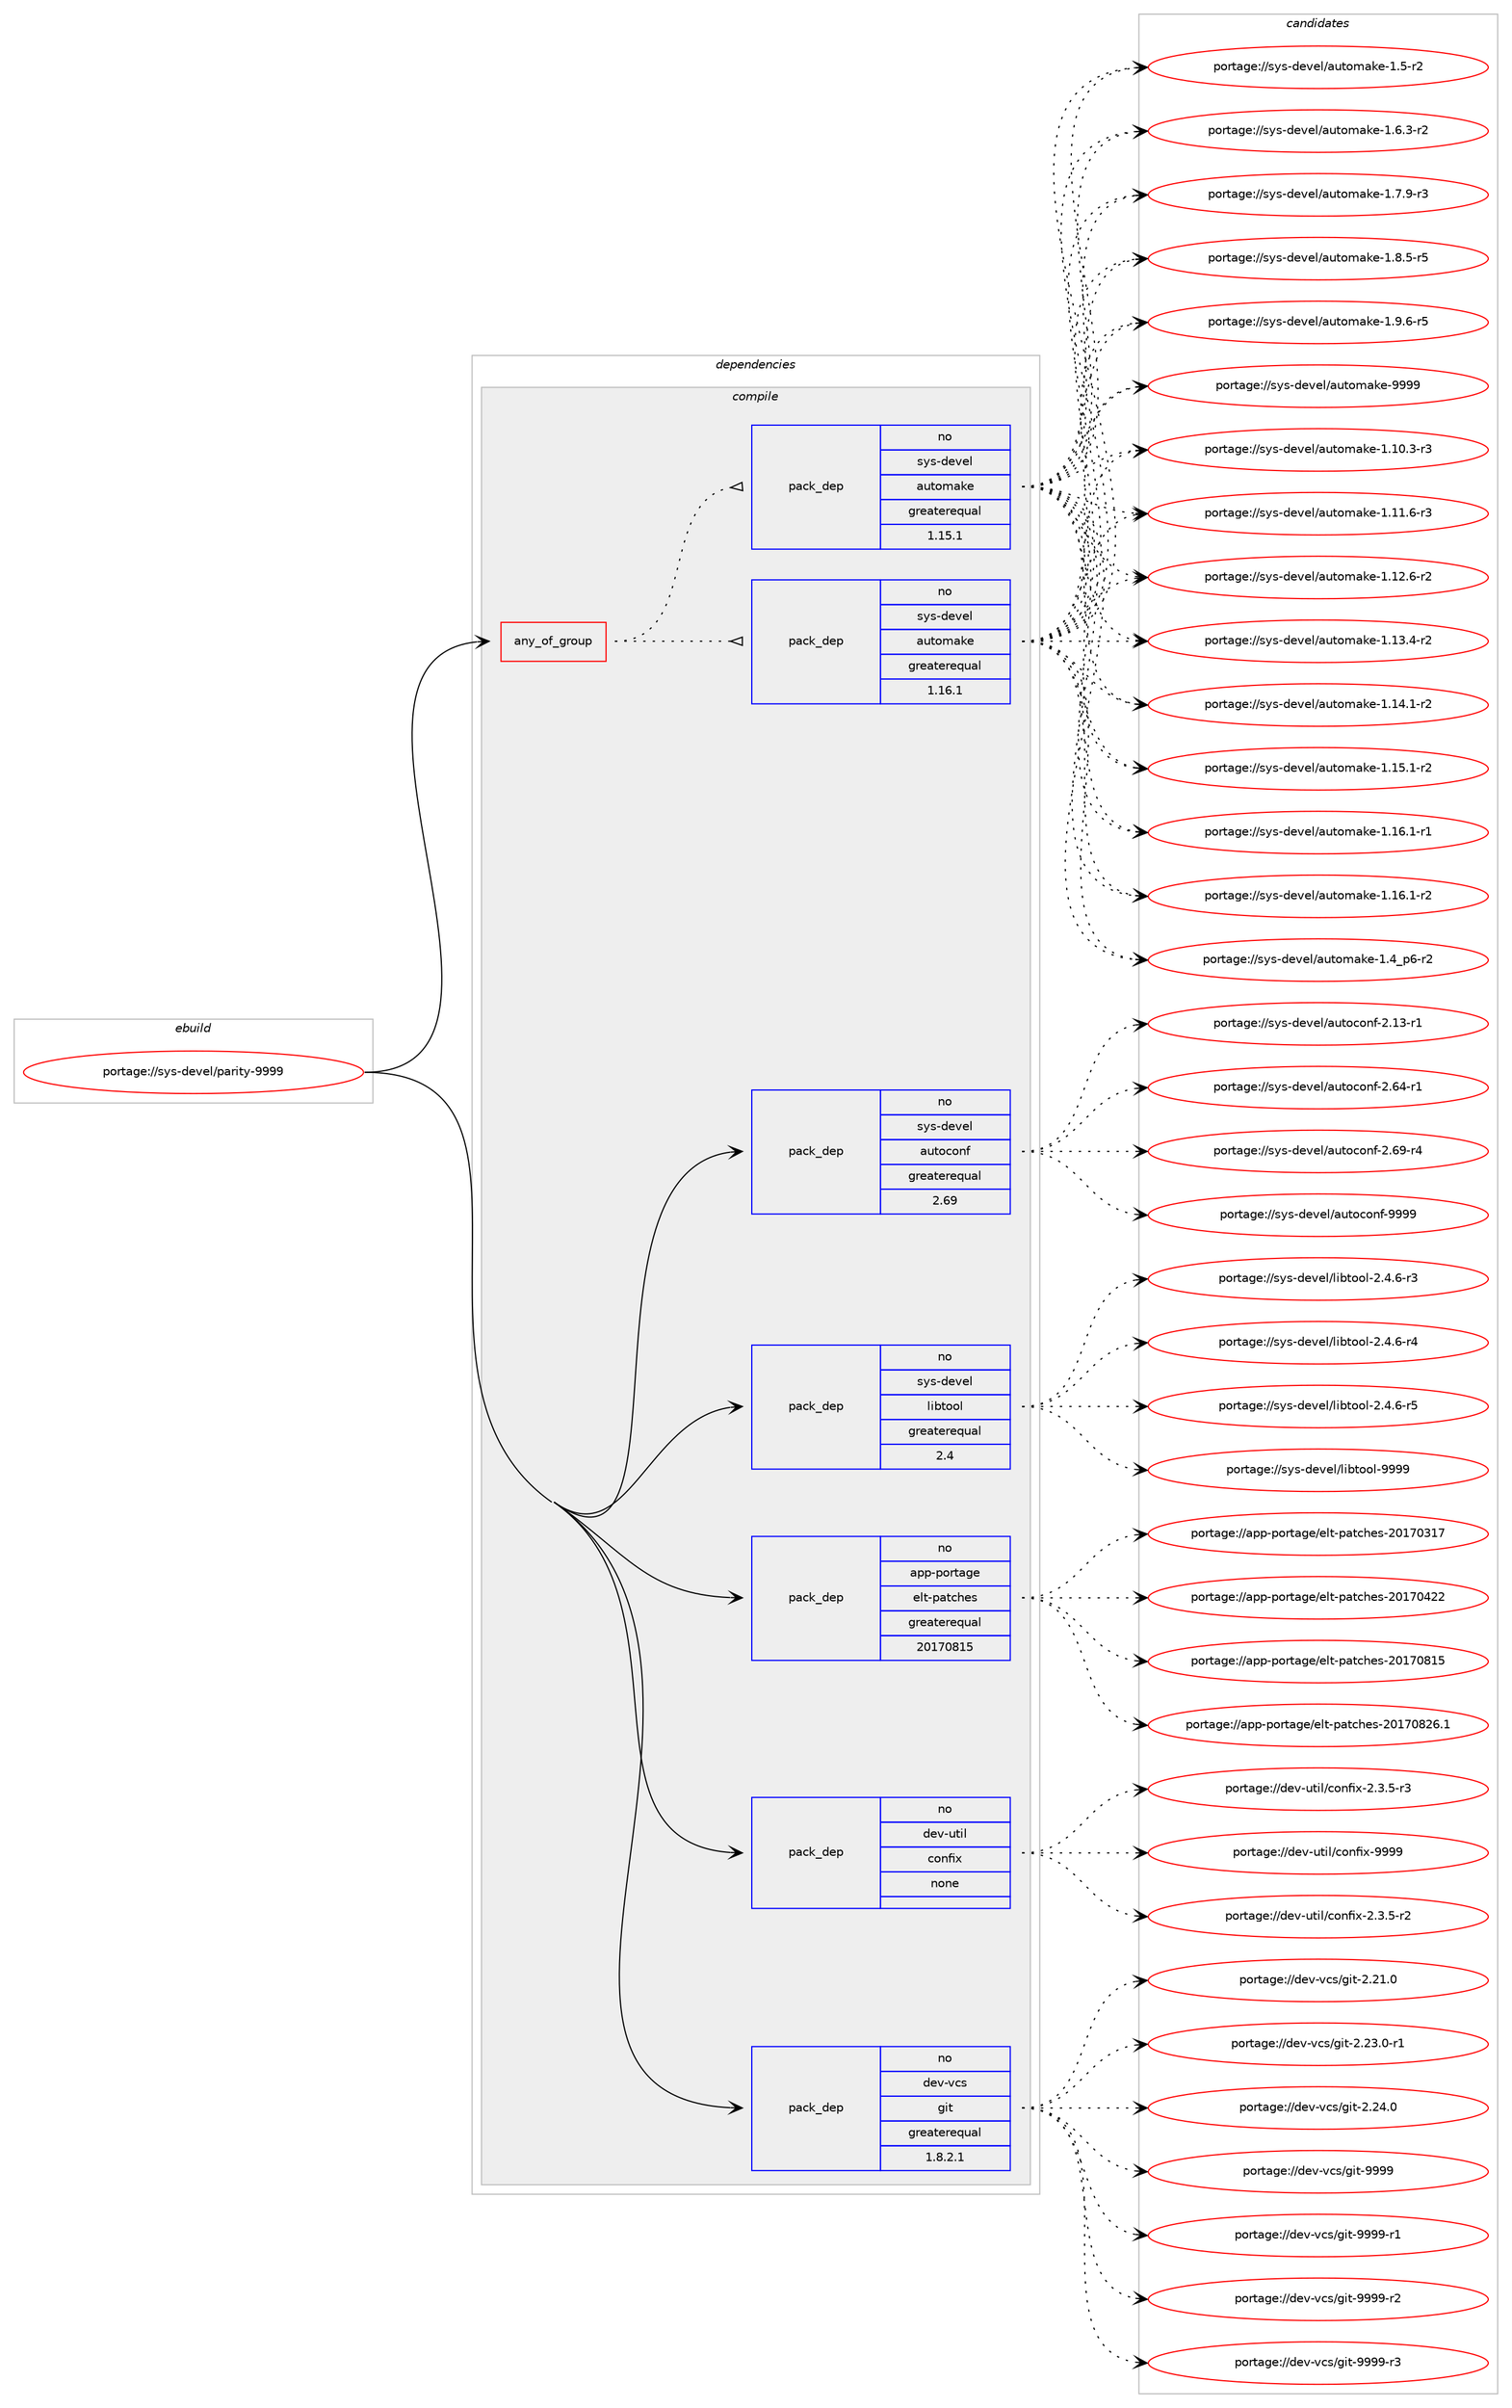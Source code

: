digraph prolog {

# *************
# Graph options
# *************

newrank=true;
concentrate=true;
compound=true;
graph [rankdir=LR,fontname=Helvetica,fontsize=10,ranksep=1.5];#, ranksep=2.5, nodesep=0.2];
edge  [arrowhead=vee];
node  [fontname=Helvetica,fontsize=10];

# **********
# The ebuild
# **********

subgraph cluster_leftcol {
color=gray;
rank=same;
label=<<i>ebuild</i>>;
id [label="portage://sys-devel/parity-9999", color=red, width=4, href="../sys-devel/parity-9999.svg"];
}

# ****************
# The dependencies
# ****************

subgraph cluster_midcol {
color=gray;
label=<<i>dependencies</i>>;
subgraph cluster_compile {
fillcolor="#eeeeee";
style=filled;
label=<<i>compile</i>>;
subgraph any6850 {
dependency424100 [label=<<TABLE BORDER="0" CELLBORDER="1" CELLSPACING="0" CELLPADDING="4"><TR><TD CELLPADDING="10">any_of_group</TD></TR></TABLE>>, shape=none, color=red];subgraph pack314345 {
dependency424101 [label=<<TABLE BORDER="0" CELLBORDER="1" CELLSPACING="0" CELLPADDING="4" WIDTH="220"><TR><TD ROWSPAN="6" CELLPADDING="30">pack_dep</TD></TR><TR><TD WIDTH="110">no</TD></TR><TR><TD>sys-devel</TD></TR><TR><TD>automake</TD></TR><TR><TD>greaterequal</TD></TR><TR><TD>1.16.1</TD></TR></TABLE>>, shape=none, color=blue];
}
dependency424100:e -> dependency424101:w [weight=20,style="dotted",arrowhead="oinv"];
subgraph pack314346 {
dependency424102 [label=<<TABLE BORDER="0" CELLBORDER="1" CELLSPACING="0" CELLPADDING="4" WIDTH="220"><TR><TD ROWSPAN="6" CELLPADDING="30">pack_dep</TD></TR><TR><TD WIDTH="110">no</TD></TR><TR><TD>sys-devel</TD></TR><TR><TD>automake</TD></TR><TR><TD>greaterequal</TD></TR><TR><TD>1.15.1</TD></TR></TABLE>>, shape=none, color=blue];
}
dependency424100:e -> dependency424102:w [weight=20,style="dotted",arrowhead="oinv"];
}
id:e -> dependency424100:w [weight=20,style="solid",arrowhead="vee"];
subgraph pack314347 {
dependency424103 [label=<<TABLE BORDER="0" CELLBORDER="1" CELLSPACING="0" CELLPADDING="4" WIDTH="220"><TR><TD ROWSPAN="6" CELLPADDING="30">pack_dep</TD></TR><TR><TD WIDTH="110">no</TD></TR><TR><TD>app-portage</TD></TR><TR><TD>elt-patches</TD></TR><TR><TD>greaterequal</TD></TR><TR><TD>20170815</TD></TR></TABLE>>, shape=none, color=blue];
}
id:e -> dependency424103:w [weight=20,style="solid",arrowhead="vee"];
subgraph pack314348 {
dependency424104 [label=<<TABLE BORDER="0" CELLBORDER="1" CELLSPACING="0" CELLPADDING="4" WIDTH="220"><TR><TD ROWSPAN="6" CELLPADDING="30">pack_dep</TD></TR><TR><TD WIDTH="110">no</TD></TR><TR><TD>dev-util</TD></TR><TR><TD>confix</TD></TR><TR><TD>none</TD></TR><TR><TD></TD></TR></TABLE>>, shape=none, color=blue];
}
id:e -> dependency424104:w [weight=20,style="solid",arrowhead="vee"];
subgraph pack314349 {
dependency424105 [label=<<TABLE BORDER="0" CELLBORDER="1" CELLSPACING="0" CELLPADDING="4" WIDTH="220"><TR><TD ROWSPAN="6" CELLPADDING="30">pack_dep</TD></TR><TR><TD WIDTH="110">no</TD></TR><TR><TD>dev-vcs</TD></TR><TR><TD>git</TD></TR><TR><TD>greaterequal</TD></TR><TR><TD>1.8.2.1</TD></TR></TABLE>>, shape=none, color=blue];
}
id:e -> dependency424105:w [weight=20,style="solid",arrowhead="vee"];
subgraph pack314350 {
dependency424106 [label=<<TABLE BORDER="0" CELLBORDER="1" CELLSPACING="0" CELLPADDING="4" WIDTH="220"><TR><TD ROWSPAN="6" CELLPADDING="30">pack_dep</TD></TR><TR><TD WIDTH="110">no</TD></TR><TR><TD>sys-devel</TD></TR><TR><TD>autoconf</TD></TR><TR><TD>greaterequal</TD></TR><TR><TD>2.69</TD></TR></TABLE>>, shape=none, color=blue];
}
id:e -> dependency424106:w [weight=20,style="solid",arrowhead="vee"];
subgraph pack314351 {
dependency424107 [label=<<TABLE BORDER="0" CELLBORDER="1" CELLSPACING="0" CELLPADDING="4" WIDTH="220"><TR><TD ROWSPAN="6" CELLPADDING="30">pack_dep</TD></TR><TR><TD WIDTH="110">no</TD></TR><TR><TD>sys-devel</TD></TR><TR><TD>libtool</TD></TR><TR><TD>greaterequal</TD></TR><TR><TD>2.4</TD></TR></TABLE>>, shape=none, color=blue];
}
id:e -> dependency424107:w [weight=20,style="solid",arrowhead="vee"];
}
subgraph cluster_compileandrun {
fillcolor="#eeeeee";
style=filled;
label=<<i>compile and run</i>>;
}
subgraph cluster_run {
fillcolor="#eeeeee";
style=filled;
label=<<i>run</i>>;
}
}

# **************
# The candidates
# **************

subgraph cluster_choices {
rank=same;
color=gray;
label=<<i>candidates</i>>;

subgraph choice314345 {
color=black;
nodesep=1;
choiceportage11512111545100101118101108479711711611110997107101454946494846514511451 [label="portage://sys-devel/automake-1.10.3-r3", color=red, width=4,href="../sys-devel/automake-1.10.3-r3.svg"];
choiceportage11512111545100101118101108479711711611110997107101454946494946544511451 [label="portage://sys-devel/automake-1.11.6-r3", color=red, width=4,href="../sys-devel/automake-1.11.6-r3.svg"];
choiceportage11512111545100101118101108479711711611110997107101454946495046544511450 [label="portage://sys-devel/automake-1.12.6-r2", color=red, width=4,href="../sys-devel/automake-1.12.6-r2.svg"];
choiceportage11512111545100101118101108479711711611110997107101454946495146524511450 [label="portage://sys-devel/automake-1.13.4-r2", color=red, width=4,href="../sys-devel/automake-1.13.4-r2.svg"];
choiceportage11512111545100101118101108479711711611110997107101454946495246494511450 [label="portage://sys-devel/automake-1.14.1-r2", color=red, width=4,href="../sys-devel/automake-1.14.1-r2.svg"];
choiceportage11512111545100101118101108479711711611110997107101454946495346494511450 [label="portage://sys-devel/automake-1.15.1-r2", color=red, width=4,href="../sys-devel/automake-1.15.1-r2.svg"];
choiceportage11512111545100101118101108479711711611110997107101454946495446494511449 [label="portage://sys-devel/automake-1.16.1-r1", color=red, width=4,href="../sys-devel/automake-1.16.1-r1.svg"];
choiceportage11512111545100101118101108479711711611110997107101454946495446494511450 [label="portage://sys-devel/automake-1.16.1-r2", color=red, width=4,href="../sys-devel/automake-1.16.1-r2.svg"];
choiceportage115121115451001011181011084797117116111109971071014549465295112544511450 [label="portage://sys-devel/automake-1.4_p6-r2", color=red, width=4,href="../sys-devel/automake-1.4_p6-r2.svg"];
choiceportage11512111545100101118101108479711711611110997107101454946534511450 [label="portage://sys-devel/automake-1.5-r2", color=red, width=4,href="../sys-devel/automake-1.5-r2.svg"];
choiceportage115121115451001011181011084797117116111109971071014549465446514511450 [label="portage://sys-devel/automake-1.6.3-r2", color=red, width=4,href="../sys-devel/automake-1.6.3-r2.svg"];
choiceportage115121115451001011181011084797117116111109971071014549465546574511451 [label="portage://sys-devel/automake-1.7.9-r3", color=red, width=4,href="../sys-devel/automake-1.7.9-r3.svg"];
choiceportage115121115451001011181011084797117116111109971071014549465646534511453 [label="portage://sys-devel/automake-1.8.5-r5", color=red, width=4,href="../sys-devel/automake-1.8.5-r5.svg"];
choiceportage115121115451001011181011084797117116111109971071014549465746544511453 [label="portage://sys-devel/automake-1.9.6-r5", color=red, width=4,href="../sys-devel/automake-1.9.6-r5.svg"];
choiceportage115121115451001011181011084797117116111109971071014557575757 [label="portage://sys-devel/automake-9999", color=red, width=4,href="../sys-devel/automake-9999.svg"];
dependency424101:e -> choiceportage11512111545100101118101108479711711611110997107101454946494846514511451:w [style=dotted,weight="100"];
dependency424101:e -> choiceportage11512111545100101118101108479711711611110997107101454946494946544511451:w [style=dotted,weight="100"];
dependency424101:e -> choiceportage11512111545100101118101108479711711611110997107101454946495046544511450:w [style=dotted,weight="100"];
dependency424101:e -> choiceportage11512111545100101118101108479711711611110997107101454946495146524511450:w [style=dotted,weight="100"];
dependency424101:e -> choiceportage11512111545100101118101108479711711611110997107101454946495246494511450:w [style=dotted,weight="100"];
dependency424101:e -> choiceportage11512111545100101118101108479711711611110997107101454946495346494511450:w [style=dotted,weight="100"];
dependency424101:e -> choiceportage11512111545100101118101108479711711611110997107101454946495446494511449:w [style=dotted,weight="100"];
dependency424101:e -> choiceportage11512111545100101118101108479711711611110997107101454946495446494511450:w [style=dotted,weight="100"];
dependency424101:e -> choiceportage115121115451001011181011084797117116111109971071014549465295112544511450:w [style=dotted,weight="100"];
dependency424101:e -> choiceportage11512111545100101118101108479711711611110997107101454946534511450:w [style=dotted,weight="100"];
dependency424101:e -> choiceportage115121115451001011181011084797117116111109971071014549465446514511450:w [style=dotted,weight="100"];
dependency424101:e -> choiceportage115121115451001011181011084797117116111109971071014549465546574511451:w [style=dotted,weight="100"];
dependency424101:e -> choiceportage115121115451001011181011084797117116111109971071014549465646534511453:w [style=dotted,weight="100"];
dependency424101:e -> choiceportage115121115451001011181011084797117116111109971071014549465746544511453:w [style=dotted,weight="100"];
dependency424101:e -> choiceportage115121115451001011181011084797117116111109971071014557575757:w [style=dotted,weight="100"];
}
subgraph choice314346 {
color=black;
nodesep=1;
choiceportage11512111545100101118101108479711711611110997107101454946494846514511451 [label="portage://sys-devel/automake-1.10.3-r3", color=red, width=4,href="../sys-devel/automake-1.10.3-r3.svg"];
choiceportage11512111545100101118101108479711711611110997107101454946494946544511451 [label="portage://sys-devel/automake-1.11.6-r3", color=red, width=4,href="../sys-devel/automake-1.11.6-r3.svg"];
choiceportage11512111545100101118101108479711711611110997107101454946495046544511450 [label="portage://sys-devel/automake-1.12.6-r2", color=red, width=4,href="../sys-devel/automake-1.12.6-r2.svg"];
choiceportage11512111545100101118101108479711711611110997107101454946495146524511450 [label="portage://sys-devel/automake-1.13.4-r2", color=red, width=4,href="../sys-devel/automake-1.13.4-r2.svg"];
choiceportage11512111545100101118101108479711711611110997107101454946495246494511450 [label="portage://sys-devel/automake-1.14.1-r2", color=red, width=4,href="../sys-devel/automake-1.14.1-r2.svg"];
choiceportage11512111545100101118101108479711711611110997107101454946495346494511450 [label="portage://sys-devel/automake-1.15.1-r2", color=red, width=4,href="../sys-devel/automake-1.15.1-r2.svg"];
choiceportage11512111545100101118101108479711711611110997107101454946495446494511449 [label="portage://sys-devel/automake-1.16.1-r1", color=red, width=4,href="../sys-devel/automake-1.16.1-r1.svg"];
choiceportage11512111545100101118101108479711711611110997107101454946495446494511450 [label="portage://sys-devel/automake-1.16.1-r2", color=red, width=4,href="../sys-devel/automake-1.16.1-r2.svg"];
choiceportage115121115451001011181011084797117116111109971071014549465295112544511450 [label="portage://sys-devel/automake-1.4_p6-r2", color=red, width=4,href="../sys-devel/automake-1.4_p6-r2.svg"];
choiceportage11512111545100101118101108479711711611110997107101454946534511450 [label="portage://sys-devel/automake-1.5-r2", color=red, width=4,href="../sys-devel/automake-1.5-r2.svg"];
choiceportage115121115451001011181011084797117116111109971071014549465446514511450 [label="portage://sys-devel/automake-1.6.3-r2", color=red, width=4,href="../sys-devel/automake-1.6.3-r2.svg"];
choiceportage115121115451001011181011084797117116111109971071014549465546574511451 [label="portage://sys-devel/automake-1.7.9-r3", color=red, width=4,href="../sys-devel/automake-1.7.9-r3.svg"];
choiceportage115121115451001011181011084797117116111109971071014549465646534511453 [label="portage://sys-devel/automake-1.8.5-r5", color=red, width=4,href="../sys-devel/automake-1.8.5-r5.svg"];
choiceportage115121115451001011181011084797117116111109971071014549465746544511453 [label="portage://sys-devel/automake-1.9.6-r5", color=red, width=4,href="../sys-devel/automake-1.9.6-r5.svg"];
choiceportage115121115451001011181011084797117116111109971071014557575757 [label="portage://sys-devel/automake-9999", color=red, width=4,href="../sys-devel/automake-9999.svg"];
dependency424102:e -> choiceportage11512111545100101118101108479711711611110997107101454946494846514511451:w [style=dotted,weight="100"];
dependency424102:e -> choiceportage11512111545100101118101108479711711611110997107101454946494946544511451:w [style=dotted,weight="100"];
dependency424102:e -> choiceportage11512111545100101118101108479711711611110997107101454946495046544511450:w [style=dotted,weight="100"];
dependency424102:e -> choiceportage11512111545100101118101108479711711611110997107101454946495146524511450:w [style=dotted,weight="100"];
dependency424102:e -> choiceportage11512111545100101118101108479711711611110997107101454946495246494511450:w [style=dotted,weight="100"];
dependency424102:e -> choiceportage11512111545100101118101108479711711611110997107101454946495346494511450:w [style=dotted,weight="100"];
dependency424102:e -> choiceportage11512111545100101118101108479711711611110997107101454946495446494511449:w [style=dotted,weight="100"];
dependency424102:e -> choiceportage11512111545100101118101108479711711611110997107101454946495446494511450:w [style=dotted,weight="100"];
dependency424102:e -> choiceportage115121115451001011181011084797117116111109971071014549465295112544511450:w [style=dotted,weight="100"];
dependency424102:e -> choiceportage11512111545100101118101108479711711611110997107101454946534511450:w [style=dotted,weight="100"];
dependency424102:e -> choiceportage115121115451001011181011084797117116111109971071014549465446514511450:w [style=dotted,weight="100"];
dependency424102:e -> choiceportage115121115451001011181011084797117116111109971071014549465546574511451:w [style=dotted,weight="100"];
dependency424102:e -> choiceportage115121115451001011181011084797117116111109971071014549465646534511453:w [style=dotted,weight="100"];
dependency424102:e -> choiceportage115121115451001011181011084797117116111109971071014549465746544511453:w [style=dotted,weight="100"];
dependency424102:e -> choiceportage115121115451001011181011084797117116111109971071014557575757:w [style=dotted,weight="100"];
}
subgraph choice314347 {
color=black;
nodesep=1;
choiceportage97112112451121111141169710310147101108116451129711699104101115455048495548514955 [label="portage://app-portage/elt-patches-20170317", color=red, width=4,href="../app-portage/elt-patches-20170317.svg"];
choiceportage97112112451121111141169710310147101108116451129711699104101115455048495548525050 [label="portage://app-portage/elt-patches-20170422", color=red, width=4,href="../app-portage/elt-patches-20170422.svg"];
choiceportage97112112451121111141169710310147101108116451129711699104101115455048495548564953 [label="portage://app-portage/elt-patches-20170815", color=red, width=4,href="../app-portage/elt-patches-20170815.svg"];
choiceportage971121124511211111411697103101471011081164511297116991041011154550484955485650544649 [label="portage://app-portage/elt-patches-20170826.1", color=red, width=4,href="../app-portage/elt-patches-20170826.1.svg"];
dependency424103:e -> choiceportage97112112451121111141169710310147101108116451129711699104101115455048495548514955:w [style=dotted,weight="100"];
dependency424103:e -> choiceportage97112112451121111141169710310147101108116451129711699104101115455048495548525050:w [style=dotted,weight="100"];
dependency424103:e -> choiceportage97112112451121111141169710310147101108116451129711699104101115455048495548564953:w [style=dotted,weight="100"];
dependency424103:e -> choiceportage971121124511211111411697103101471011081164511297116991041011154550484955485650544649:w [style=dotted,weight="100"];
}
subgraph choice314348 {
color=black;
nodesep=1;
choiceportage1001011184511711610510847991111101021051204550465146534511450 [label="portage://dev-util/confix-2.3.5-r2", color=red, width=4,href="../dev-util/confix-2.3.5-r2.svg"];
choiceportage1001011184511711610510847991111101021051204550465146534511451 [label="portage://dev-util/confix-2.3.5-r3", color=red, width=4,href="../dev-util/confix-2.3.5-r3.svg"];
choiceportage1001011184511711610510847991111101021051204557575757 [label="portage://dev-util/confix-9999", color=red, width=4,href="../dev-util/confix-9999.svg"];
dependency424104:e -> choiceportage1001011184511711610510847991111101021051204550465146534511450:w [style=dotted,weight="100"];
dependency424104:e -> choiceportage1001011184511711610510847991111101021051204550465146534511451:w [style=dotted,weight="100"];
dependency424104:e -> choiceportage1001011184511711610510847991111101021051204557575757:w [style=dotted,weight="100"];
}
subgraph choice314349 {
color=black;
nodesep=1;
choiceportage10010111845118991154710310511645504650494648 [label="portage://dev-vcs/git-2.21.0", color=red, width=4,href="../dev-vcs/git-2.21.0.svg"];
choiceportage100101118451189911547103105116455046505146484511449 [label="portage://dev-vcs/git-2.23.0-r1", color=red, width=4,href="../dev-vcs/git-2.23.0-r1.svg"];
choiceportage10010111845118991154710310511645504650524648 [label="portage://dev-vcs/git-2.24.0", color=red, width=4,href="../dev-vcs/git-2.24.0.svg"];
choiceportage1001011184511899115471031051164557575757 [label="portage://dev-vcs/git-9999", color=red, width=4,href="../dev-vcs/git-9999.svg"];
choiceportage10010111845118991154710310511645575757574511449 [label="portage://dev-vcs/git-9999-r1", color=red, width=4,href="../dev-vcs/git-9999-r1.svg"];
choiceportage10010111845118991154710310511645575757574511450 [label="portage://dev-vcs/git-9999-r2", color=red, width=4,href="../dev-vcs/git-9999-r2.svg"];
choiceportage10010111845118991154710310511645575757574511451 [label="portage://dev-vcs/git-9999-r3", color=red, width=4,href="../dev-vcs/git-9999-r3.svg"];
dependency424105:e -> choiceportage10010111845118991154710310511645504650494648:w [style=dotted,weight="100"];
dependency424105:e -> choiceportage100101118451189911547103105116455046505146484511449:w [style=dotted,weight="100"];
dependency424105:e -> choiceportage10010111845118991154710310511645504650524648:w [style=dotted,weight="100"];
dependency424105:e -> choiceportage1001011184511899115471031051164557575757:w [style=dotted,weight="100"];
dependency424105:e -> choiceportage10010111845118991154710310511645575757574511449:w [style=dotted,weight="100"];
dependency424105:e -> choiceportage10010111845118991154710310511645575757574511450:w [style=dotted,weight="100"];
dependency424105:e -> choiceportage10010111845118991154710310511645575757574511451:w [style=dotted,weight="100"];
}
subgraph choice314350 {
color=black;
nodesep=1;
choiceportage1151211154510010111810110847971171161119911111010245504649514511449 [label="portage://sys-devel/autoconf-2.13-r1", color=red, width=4,href="../sys-devel/autoconf-2.13-r1.svg"];
choiceportage1151211154510010111810110847971171161119911111010245504654524511449 [label="portage://sys-devel/autoconf-2.64-r1", color=red, width=4,href="../sys-devel/autoconf-2.64-r1.svg"];
choiceportage1151211154510010111810110847971171161119911111010245504654574511452 [label="portage://sys-devel/autoconf-2.69-r4", color=red, width=4,href="../sys-devel/autoconf-2.69-r4.svg"];
choiceportage115121115451001011181011084797117116111991111101024557575757 [label="portage://sys-devel/autoconf-9999", color=red, width=4,href="../sys-devel/autoconf-9999.svg"];
dependency424106:e -> choiceportage1151211154510010111810110847971171161119911111010245504649514511449:w [style=dotted,weight="100"];
dependency424106:e -> choiceportage1151211154510010111810110847971171161119911111010245504654524511449:w [style=dotted,weight="100"];
dependency424106:e -> choiceportage1151211154510010111810110847971171161119911111010245504654574511452:w [style=dotted,weight="100"];
dependency424106:e -> choiceportage115121115451001011181011084797117116111991111101024557575757:w [style=dotted,weight="100"];
}
subgraph choice314351 {
color=black;
nodesep=1;
choiceportage1151211154510010111810110847108105981161111111084550465246544511451 [label="portage://sys-devel/libtool-2.4.6-r3", color=red, width=4,href="../sys-devel/libtool-2.4.6-r3.svg"];
choiceportage1151211154510010111810110847108105981161111111084550465246544511452 [label="portage://sys-devel/libtool-2.4.6-r4", color=red, width=4,href="../sys-devel/libtool-2.4.6-r4.svg"];
choiceportage1151211154510010111810110847108105981161111111084550465246544511453 [label="portage://sys-devel/libtool-2.4.6-r5", color=red, width=4,href="../sys-devel/libtool-2.4.6-r5.svg"];
choiceportage1151211154510010111810110847108105981161111111084557575757 [label="portage://sys-devel/libtool-9999", color=red, width=4,href="../sys-devel/libtool-9999.svg"];
dependency424107:e -> choiceportage1151211154510010111810110847108105981161111111084550465246544511451:w [style=dotted,weight="100"];
dependency424107:e -> choiceportage1151211154510010111810110847108105981161111111084550465246544511452:w [style=dotted,weight="100"];
dependency424107:e -> choiceportage1151211154510010111810110847108105981161111111084550465246544511453:w [style=dotted,weight="100"];
dependency424107:e -> choiceportage1151211154510010111810110847108105981161111111084557575757:w [style=dotted,weight="100"];
}
}

}
